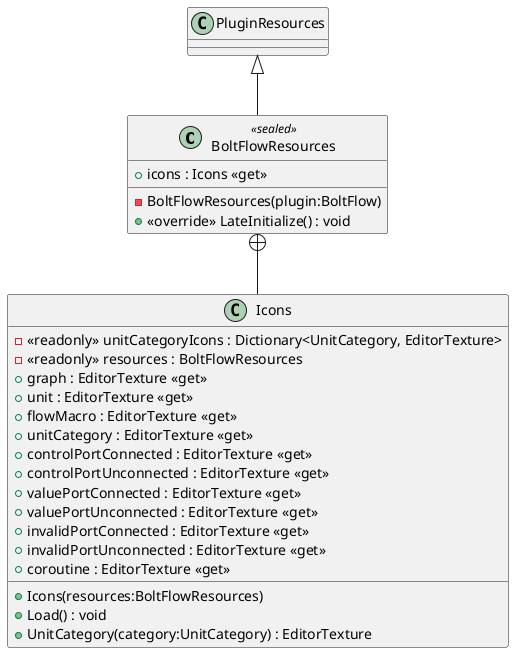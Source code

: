 @startuml
class BoltFlowResources <<sealed>> {
    - BoltFlowResources(plugin:BoltFlow)
    + icons : Icons <<get>>
    + <<override>> LateInitialize() : void
}
class Icons {
    + Icons(resources:BoltFlowResources)
    - <<readonly>> unitCategoryIcons : Dictionary<UnitCategory, EditorTexture>
    - <<readonly>> resources : BoltFlowResources
    + graph : EditorTexture <<get>>
    + unit : EditorTexture <<get>>
    + flowMacro : EditorTexture <<get>>
    + unitCategory : EditorTexture <<get>>
    + controlPortConnected : EditorTexture <<get>>
    + controlPortUnconnected : EditorTexture <<get>>
    + valuePortConnected : EditorTexture <<get>>
    + valuePortUnconnected : EditorTexture <<get>>
    + invalidPortConnected : EditorTexture <<get>>
    + invalidPortUnconnected : EditorTexture <<get>>
    + coroutine : EditorTexture <<get>>
    + Load() : void
    + UnitCategory(category:UnitCategory) : EditorTexture
}
PluginResources <|-- BoltFlowResources
BoltFlowResources +-- Icons
@enduml
